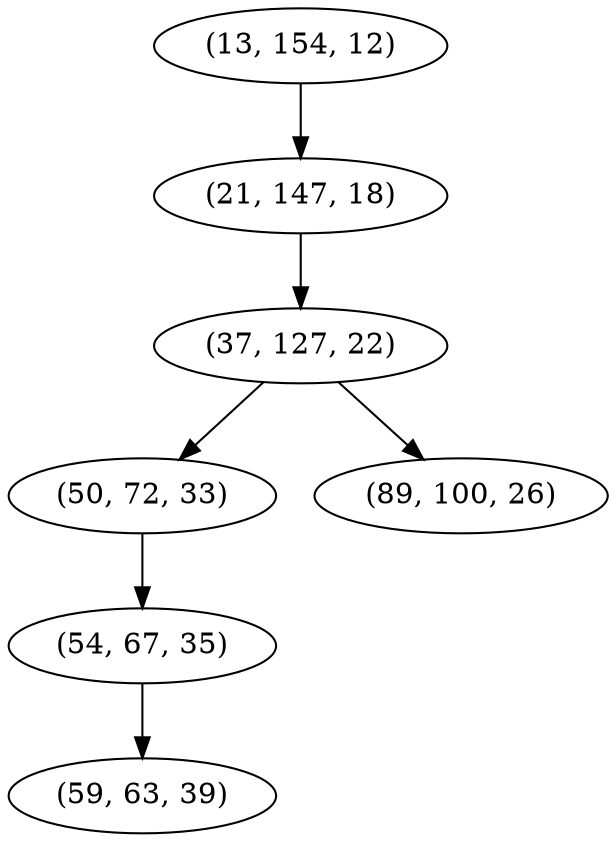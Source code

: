 digraph tree {
    "(13, 154, 12)";
    "(21, 147, 18)";
    "(37, 127, 22)";
    "(50, 72, 33)";
    "(54, 67, 35)";
    "(59, 63, 39)";
    "(89, 100, 26)";
    "(13, 154, 12)" -> "(21, 147, 18)";
    "(21, 147, 18)" -> "(37, 127, 22)";
    "(37, 127, 22)" -> "(50, 72, 33)";
    "(37, 127, 22)" -> "(89, 100, 26)";
    "(50, 72, 33)" -> "(54, 67, 35)";
    "(54, 67, 35)" -> "(59, 63, 39)";
}

